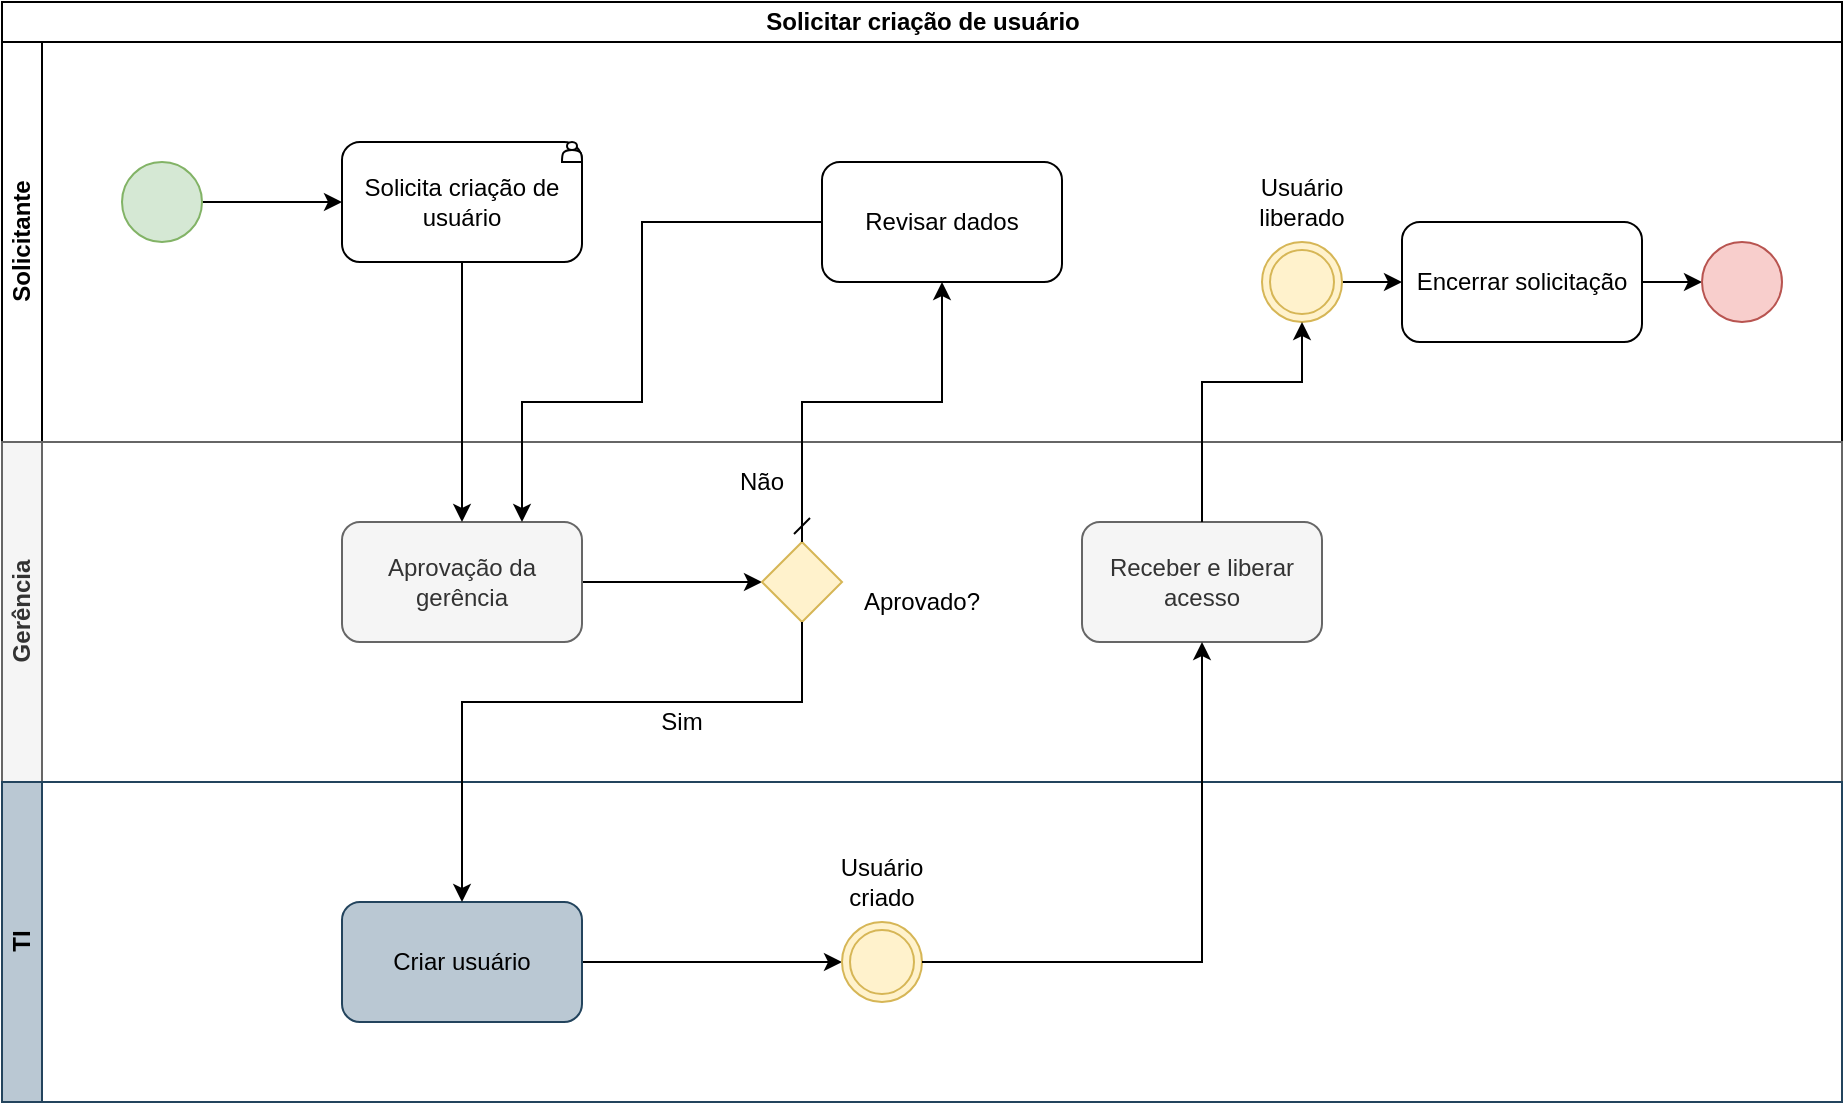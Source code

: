 <mxfile version="14.6.6" type="github"><diagram id="DuviOqrFFOOwQaU2oJQd" name="Page-1"><mxGraphModel dx="1781" dy="1595" grid="1" gridSize="10" guides="1" tooltips="1" connect="1" arrows="1" fold="1" page="0" pageScale="1" pageWidth="827" pageHeight="1169" math="0" shadow="0"><root><mxCell id="0"/><mxCell id="1" parent="0"/><mxCell id="qDtgEiz16V5s9x9HVG92-1" value="Solicitar criação de usuário" style="swimlane;html=1;childLayout=stackLayout;resizeParent=1;resizeParentMax=0;horizontal=1;startSize=20;horizontalStack=0;" vertex="1" parent="1"><mxGeometry x="-100" y="-600" width="920" height="550" as="geometry"/></mxCell><mxCell id="qDtgEiz16V5s9x9HVG92-2" value="Solicitante&lt;br&gt;" style="swimlane;html=1;startSize=20;horizontal=0;" vertex="1" parent="qDtgEiz16V5s9x9HVG92-1"><mxGeometry y="20" width="920" height="200" as="geometry"/></mxCell><mxCell id="qDtgEiz16V5s9x9HVG92-7" style="edgeStyle=orthogonalEdgeStyle;rounded=0;orthogonalLoop=1;jettySize=auto;html=1;" edge="1" parent="qDtgEiz16V5s9x9HVG92-2" source="qDtgEiz16V5s9x9HVG92-5" target="qDtgEiz16V5s9x9HVG92-6"><mxGeometry relative="1" as="geometry"/></mxCell><mxCell id="qDtgEiz16V5s9x9HVG92-5" value="" style="ellipse;whiteSpace=wrap;html=1;aspect=fixed;fillColor=#d5e8d4;strokeColor=#82b366;" vertex="1" parent="qDtgEiz16V5s9x9HVG92-2"><mxGeometry x="60" y="60" width="40" height="40" as="geometry"/></mxCell><mxCell id="qDtgEiz16V5s9x9HVG92-6" value="Solicita criação de usuário" style="rounded=1;whiteSpace=wrap;html=1;" vertex="1" parent="qDtgEiz16V5s9x9HVG92-2"><mxGeometry x="170" y="50" width="120" height="60" as="geometry"/></mxCell><mxCell id="qDtgEiz16V5s9x9HVG92-15" value="Revisar dados" style="rounded=1;whiteSpace=wrap;html=1;" vertex="1" parent="qDtgEiz16V5s9x9HVG92-2"><mxGeometry x="410" y="60" width="120" height="60" as="geometry"/></mxCell><mxCell id="qDtgEiz16V5s9x9HVG92-36" style="edgeStyle=orthogonalEdgeStyle;rounded=0;orthogonalLoop=1;jettySize=auto;html=1;entryX=0;entryY=0.5;entryDx=0;entryDy=0;startArrow=none;startFill=0;" edge="1" parent="qDtgEiz16V5s9x9HVG92-2" target="qDtgEiz16V5s9x9HVG92-35"><mxGeometry relative="1" as="geometry"><mxPoint x="820" y="120" as="sourcePoint"/></mxGeometry></mxCell><mxCell id="qDtgEiz16V5s9x9HVG92-35" value="" style="ellipse;whiteSpace=wrap;html=1;aspect=fixed;fillColor=#f8cecc;strokeColor=#b85450;" vertex="1" parent="qDtgEiz16V5s9x9HVG92-2"><mxGeometry x="850" y="100" width="40" height="40" as="geometry"/></mxCell><mxCell id="qDtgEiz16V5s9x9HVG92-37" value="" style="shape=actor;whiteSpace=wrap;html=1;" vertex="1" parent="qDtgEiz16V5s9x9HVG92-2"><mxGeometry x="280" y="50" width="10" height="10" as="geometry"/></mxCell><mxCell id="qDtgEiz16V5s9x9HVG92-44" style="edgeStyle=orthogonalEdgeStyle;rounded=0;orthogonalLoop=1;jettySize=auto;html=1;startArrow=none;startFill=0;" edge="1" parent="qDtgEiz16V5s9x9HVG92-2" source="qDtgEiz16V5s9x9HVG92-41" target="qDtgEiz16V5s9x9HVG92-43"><mxGeometry relative="1" as="geometry"/></mxCell><mxCell id="qDtgEiz16V5s9x9HVG92-41" value="" style="ellipse;shape=doubleEllipse;whiteSpace=wrap;html=1;aspect=fixed;fillColor=#fff2cc;strokeColor=#d6b656;" vertex="1" parent="qDtgEiz16V5s9x9HVG92-2"><mxGeometry x="630" y="100" width="40" height="40" as="geometry"/></mxCell><mxCell id="qDtgEiz16V5s9x9HVG92-42" value="Usuário liberado" style="text;html=1;strokeColor=none;fillColor=none;align=center;verticalAlign=middle;whiteSpace=wrap;rounded=0;" vertex="1" parent="qDtgEiz16V5s9x9HVG92-2"><mxGeometry x="630" y="70" width="40" height="20" as="geometry"/></mxCell><mxCell id="qDtgEiz16V5s9x9HVG92-43" value="Encerrar solicitação" style="rounded=1;whiteSpace=wrap;html=1;" vertex="1" parent="qDtgEiz16V5s9x9HVG92-2"><mxGeometry x="700" y="90" width="120" height="60" as="geometry"/></mxCell><mxCell id="qDtgEiz16V5s9x9HVG92-3" value="Gerência&lt;br&gt;" style="swimlane;html=1;startSize=20;horizontal=0;fillColor=#f5f5f5;strokeColor=#666666;fontColor=#333333;" vertex="1" parent="qDtgEiz16V5s9x9HVG92-1"><mxGeometry y="220" width="920" height="170" as="geometry"/></mxCell><mxCell id="qDtgEiz16V5s9x9HVG92-19" style="edgeStyle=orthogonalEdgeStyle;rounded=0;orthogonalLoop=1;jettySize=auto;html=1;startArrow=none;startFill=0;" edge="1" parent="qDtgEiz16V5s9x9HVG92-3" source="qDtgEiz16V5s9x9HVG92-8" target="qDtgEiz16V5s9x9HVG92-10"><mxGeometry relative="1" as="geometry"/></mxCell><mxCell id="qDtgEiz16V5s9x9HVG92-8" value="Aprovação da gerência" style="rounded=1;whiteSpace=wrap;html=1;fillColor=#f5f5f5;strokeColor=#666666;fontColor=#333333;" vertex="1" parent="qDtgEiz16V5s9x9HVG92-3"><mxGeometry x="170" y="40" width="120" height="60" as="geometry"/></mxCell><mxCell id="qDtgEiz16V5s9x9HVG92-10" value="" style="rhombus;whiteSpace=wrap;html=1;fillColor=#fff2cc;strokeColor=#d6b656;" vertex="1" parent="qDtgEiz16V5s9x9HVG92-3"><mxGeometry x="380" y="50" width="40" height="40" as="geometry"/></mxCell><mxCell id="qDtgEiz16V5s9x9HVG92-11" value="Aprovado?" style="text;html=1;strokeColor=none;fillColor=none;align=center;verticalAlign=middle;whiteSpace=wrap;rounded=0;" vertex="1" parent="qDtgEiz16V5s9x9HVG92-3"><mxGeometry x="440" y="70" width="40" height="20" as="geometry"/></mxCell><mxCell id="qDtgEiz16V5s9x9HVG92-14" value="Sim" style="text;html=1;strokeColor=none;fillColor=none;align=center;verticalAlign=middle;whiteSpace=wrap;rounded=0;" vertex="1" parent="qDtgEiz16V5s9x9HVG92-3"><mxGeometry x="320" y="130" width="40" height="20" as="geometry"/></mxCell><mxCell id="qDtgEiz16V5s9x9HVG92-17" value="Não" style="text;html=1;strokeColor=none;fillColor=none;align=center;verticalAlign=middle;whiteSpace=wrap;rounded=0;" vertex="1" parent="qDtgEiz16V5s9x9HVG92-3"><mxGeometry x="360" y="10" width="40" height="20" as="geometry"/></mxCell><mxCell id="qDtgEiz16V5s9x9HVG92-27" value="Receber e liberar acesso" style="rounded=1;whiteSpace=wrap;html=1;fillColor=#f5f5f5;strokeColor=#666666;fontColor=#333333;" vertex="1" parent="qDtgEiz16V5s9x9HVG92-3"><mxGeometry x="540" y="40" width="120" height="60" as="geometry"/></mxCell><mxCell id="qDtgEiz16V5s9x9HVG92-4" value="TI" style="swimlane;html=1;startSize=20;horizontal=0;fillColor=#bac8d3;strokeColor=#23445d;" vertex="1" parent="qDtgEiz16V5s9x9HVG92-1"><mxGeometry y="390" width="920" height="160" as="geometry"/></mxCell><mxCell id="qDtgEiz16V5s9x9HVG92-21" style="edgeStyle=orthogonalEdgeStyle;rounded=0;orthogonalLoop=1;jettySize=auto;html=1;startArrow=none;startFill=0;entryX=0;entryY=0.5;entryDx=0;entryDy=0;" edge="1" parent="qDtgEiz16V5s9x9HVG92-4" source="qDtgEiz16V5s9x9HVG92-12"><mxGeometry relative="1" as="geometry"><mxPoint x="420" y="90" as="targetPoint"/></mxGeometry></mxCell><mxCell id="qDtgEiz16V5s9x9HVG92-12" value="Criar usuário" style="rounded=1;whiteSpace=wrap;html=1;fillColor=#bac8d3;strokeColor=#23445d;" vertex="1" parent="qDtgEiz16V5s9x9HVG92-4"><mxGeometry x="170" y="60" width="120" height="60" as="geometry"/></mxCell><mxCell id="qDtgEiz16V5s9x9HVG92-38" value="" style="ellipse;shape=doubleEllipse;whiteSpace=wrap;html=1;aspect=fixed;fillColor=#fff2cc;strokeColor=#d6b656;" vertex="1" parent="qDtgEiz16V5s9x9HVG92-4"><mxGeometry x="420" y="70" width="40" height="40" as="geometry"/></mxCell><mxCell id="qDtgEiz16V5s9x9HVG92-40" value="Usuário criado" style="text;html=1;strokeColor=none;fillColor=none;align=center;verticalAlign=middle;whiteSpace=wrap;rounded=0;" vertex="1" parent="qDtgEiz16V5s9x9HVG92-4"><mxGeometry x="420" y="40" width="40" height="20" as="geometry"/></mxCell><mxCell id="qDtgEiz16V5s9x9HVG92-9" style="edgeStyle=orthogonalEdgeStyle;rounded=0;orthogonalLoop=1;jettySize=auto;html=1;" edge="1" parent="qDtgEiz16V5s9x9HVG92-1" source="qDtgEiz16V5s9x9HVG92-6" target="qDtgEiz16V5s9x9HVG92-8"><mxGeometry relative="1" as="geometry"/></mxCell><mxCell id="qDtgEiz16V5s9x9HVG92-13" style="edgeStyle=orthogonalEdgeStyle;rounded=0;orthogonalLoop=1;jettySize=auto;html=1;entryX=0.5;entryY=0;entryDx=0;entryDy=0;exitX=0.5;exitY=1;exitDx=0;exitDy=0;" edge="1" parent="qDtgEiz16V5s9x9HVG92-1" source="qDtgEiz16V5s9x9HVG92-10" target="qDtgEiz16V5s9x9HVG92-12"><mxGeometry relative="1" as="geometry"><Array as="points"><mxPoint x="400" y="350"/><mxPoint x="230" y="350"/></Array></mxGeometry></mxCell><mxCell id="qDtgEiz16V5s9x9HVG92-16" style="edgeStyle=orthogonalEdgeStyle;rounded=0;orthogonalLoop=1;jettySize=auto;html=1;entryX=0.5;entryY=1;entryDx=0;entryDy=0;startArrow=dash;startFill=0;" edge="1" parent="qDtgEiz16V5s9x9HVG92-1" source="qDtgEiz16V5s9x9HVG92-10" target="qDtgEiz16V5s9x9HVG92-15"><mxGeometry relative="1" as="geometry"><Array as="points"><mxPoint x="400" y="200"/><mxPoint x="470" y="200"/></Array></mxGeometry></mxCell><mxCell id="qDtgEiz16V5s9x9HVG92-18" style="edgeStyle=orthogonalEdgeStyle;rounded=0;orthogonalLoop=1;jettySize=auto;html=1;entryX=0.75;entryY=0;entryDx=0;entryDy=0;startArrow=none;startFill=0;exitX=0;exitY=0.5;exitDx=0;exitDy=0;" edge="1" parent="qDtgEiz16V5s9x9HVG92-1" source="qDtgEiz16V5s9x9HVG92-15" target="qDtgEiz16V5s9x9HVG92-8"><mxGeometry relative="1" as="geometry"><Array as="points"><mxPoint x="320" y="110"/><mxPoint x="320" y="200"/><mxPoint x="260" y="200"/></Array></mxGeometry></mxCell><mxCell id="qDtgEiz16V5s9x9HVG92-28" style="edgeStyle=orthogonalEdgeStyle;rounded=0;orthogonalLoop=1;jettySize=auto;html=1;startArrow=none;startFill=0;exitX=1;exitY=0.5;exitDx=0;exitDy=0;" edge="1" parent="qDtgEiz16V5s9x9HVG92-1" source="qDtgEiz16V5s9x9HVG92-38" target="qDtgEiz16V5s9x9HVG92-27"><mxGeometry relative="1" as="geometry"><mxPoint x="480" y="480" as="sourcePoint"/><Array as="points"><mxPoint x="600" y="480"/></Array></mxGeometry></mxCell><mxCell id="qDtgEiz16V5s9x9HVG92-33" style="edgeStyle=orthogonalEdgeStyle;rounded=0;orthogonalLoop=1;jettySize=auto;html=1;startArrow=none;startFill=0;entryX=0.5;entryY=1;entryDx=0;entryDy=0;" edge="1" parent="qDtgEiz16V5s9x9HVG92-1" source="qDtgEiz16V5s9x9HVG92-27" target="qDtgEiz16V5s9x9HVG92-41"><mxGeometry relative="1" as="geometry"><mxPoint x="720" y="160" as="targetPoint"/><Array as="points"><mxPoint x="600" y="190"/><mxPoint x="650" y="190"/></Array></mxGeometry></mxCell></root></mxGraphModel></diagram></mxfile>